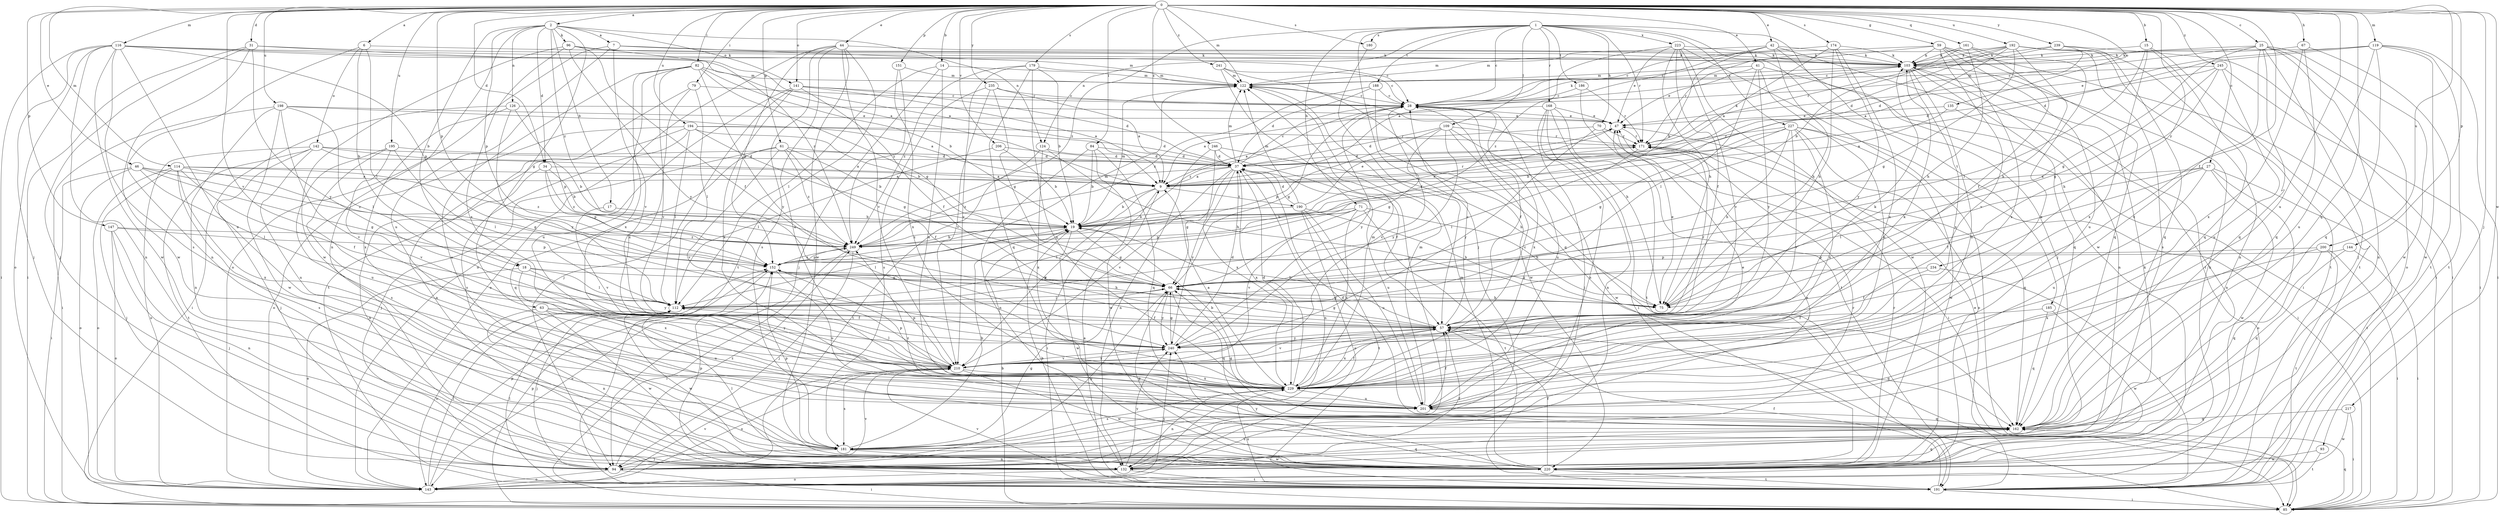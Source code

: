 strict digraph  {
0;
1;
2;
6;
7;
9;
14;
15;
17;
18;
19;
25;
27;
28;
31;
34;
37;
41;
42;
44;
46;
47;
57;
59;
61;
63;
66;
67;
70;
71;
75;
79;
82;
84;
85;
93;
94;
96;
103;
109;
112;
114;
116;
119;
122;
124;
126;
132;
135;
141;
142;
143;
144;
147;
151;
152;
161;
162;
168;
171;
174;
179;
180;
181;
185;
186;
188;
190;
191;
192;
194;
195;
198;
200;
201;
206;
210;
217;
220;
223;
227;
229;
234;
235;
239;
240;
241;
245;
246;
249;
0 -> 2  [label=a];
0 -> 6  [label=a];
0 -> 14  [label=b];
0 -> 15  [label=b];
0 -> 25  [label=c];
0 -> 27  [label=c];
0 -> 31  [label=d];
0 -> 34  [label=d];
0 -> 41  [label=e];
0 -> 42  [label=e];
0 -> 44  [label=e];
0 -> 46  [label=e];
0 -> 57  [label=f];
0 -> 59  [label=g];
0 -> 61  [label=g];
0 -> 67  [label=h];
0 -> 79  [label=i];
0 -> 82  [label=i];
0 -> 84  [label=i];
0 -> 93  [label=j];
0 -> 114  [label=m];
0 -> 116  [label=m];
0 -> 119  [label=m];
0 -> 122  [label=m];
0 -> 135  [label=o];
0 -> 141  [label=o];
0 -> 144  [label=p];
0 -> 147  [label=p];
0 -> 151  [label=p];
0 -> 152  [label=p];
0 -> 161  [label=q];
0 -> 162  [label=q];
0 -> 174  [label=s];
0 -> 179  [label=s];
0 -> 180  [label=s];
0 -> 192  [label=u];
0 -> 194  [label=u];
0 -> 195  [label=u];
0 -> 198  [label=u];
0 -> 200  [label=u];
0 -> 201  [label=u];
0 -> 206  [label=v];
0 -> 210  [label=v];
0 -> 217  [label=w];
0 -> 234  [label=y];
0 -> 235  [label=y];
0 -> 239  [label=y];
0 -> 241  [label=z];
0 -> 245  [label=z];
0 -> 246  [label=z];
1 -> 28  [label=c];
1 -> 70  [label=h];
1 -> 71  [label=h];
1 -> 94  [label=j];
1 -> 109  [label=l];
1 -> 124  [label=n];
1 -> 168  [label=r];
1 -> 171  [label=r];
1 -> 180  [label=s];
1 -> 185  [label=t];
1 -> 186  [label=t];
1 -> 188  [label=t];
1 -> 220  [label=w];
1 -> 223  [label=x];
1 -> 227  [label=x];
1 -> 249  [label=z];
2 -> 7  [label=a];
2 -> 17  [label=b];
2 -> 18  [label=b];
2 -> 34  [label=d];
2 -> 63  [label=g];
2 -> 96  [label=k];
2 -> 124  [label=n];
2 -> 126  [label=n];
2 -> 132  [label=n];
2 -> 141  [label=o];
2 -> 152  [label=p];
2 -> 249  [label=z];
6 -> 18  [label=b];
6 -> 103  [label=k];
6 -> 112  [label=l];
6 -> 132  [label=n];
6 -> 142  [label=o];
7 -> 103  [label=k];
7 -> 122  [label=m];
7 -> 143  [label=o];
7 -> 201  [label=u];
7 -> 210  [label=v];
9 -> 19  [label=b];
9 -> 85  [label=i];
9 -> 171  [label=r];
9 -> 190  [label=t];
9 -> 210  [label=v];
14 -> 94  [label=j];
14 -> 112  [label=l];
14 -> 122  [label=m];
14 -> 201  [label=u];
15 -> 103  [label=k];
15 -> 112  [label=l];
15 -> 162  [label=q];
15 -> 191  [label=t];
15 -> 229  [label=x];
17 -> 19  [label=b];
17 -> 210  [label=v];
18 -> 66  [label=g];
18 -> 112  [label=l];
18 -> 143  [label=o];
18 -> 229  [label=x];
18 -> 240  [label=y];
19 -> 47  [label=e];
19 -> 66  [label=g];
19 -> 112  [label=l];
19 -> 122  [label=m];
19 -> 220  [label=w];
19 -> 249  [label=z];
25 -> 28  [label=c];
25 -> 66  [label=g];
25 -> 94  [label=j];
25 -> 103  [label=k];
25 -> 132  [label=n];
25 -> 143  [label=o];
25 -> 162  [label=q];
25 -> 220  [label=w];
25 -> 229  [label=x];
27 -> 9  [label=a];
27 -> 57  [label=f];
27 -> 112  [label=l];
27 -> 143  [label=o];
27 -> 191  [label=t];
27 -> 201  [label=u];
27 -> 220  [label=w];
28 -> 47  [label=e];
28 -> 57  [label=f];
28 -> 66  [label=g];
28 -> 103  [label=k];
28 -> 201  [label=u];
28 -> 229  [label=x];
28 -> 240  [label=y];
28 -> 249  [label=z];
31 -> 9  [label=a];
31 -> 85  [label=i];
31 -> 94  [label=j];
31 -> 103  [label=k];
31 -> 220  [label=w];
31 -> 240  [label=y];
34 -> 9  [label=a];
34 -> 19  [label=b];
34 -> 132  [label=n];
34 -> 152  [label=p];
34 -> 249  [label=z];
37 -> 9  [label=a];
37 -> 28  [label=c];
37 -> 66  [label=g];
37 -> 122  [label=m];
37 -> 132  [label=n];
37 -> 201  [label=u];
37 -> 210  [label=v];
37 -> 229  [label=x];
37 -> 240  [label=y];
37 -> 249  [label=z];
41 -> 47  [label=e];
41 -> 85  [label=i];
41 -> 112  [label=l];
41 -> 122  [label=m];
41 -> 201  [label=u];
41 -> 240  [label=y];
42 -> 9  [label=a];
42 -> 19  [label=b];
42 -> 75  [label=h];
42 -> 94  [label=j];
42 -> 103  [label=k];
42 -> 122  [label=m];
42 -> 191  [label=t];
44 -> 103  [label=k];
44 -> 143  [label=o];
44 -> 152  [label=p];
44 -> 181  [label=s];
44 -> 191  [label=t];
44 -> 201  [label=u];
44 -> 210  [label=v];
44 -> 220  [label=w];
46 -> 9  [label=a];
46 -> 66  [label=g];
46 -> 85  [label=i];
46 -> 112  [label=l];
46 -> 143  [label=o];
46 -> 249  [label=z];
47 -> 171  [label=r];
57 -> 19  [label=b];
57 -> 28  [label=c];
57 -> 66  [label=g];
57 -> 162  [label=q];
57 -> 171  [label=r];
57 -> 210  [label=v];
57 -> 229  [label=x];
57 -> 240  [label=y];
59 -> 28  [label=c];
59 -> 85  [label=i];
59 -> 103  [label=k];
59 -> 162  [label=q];
59 -> 171  [label=r];
59 -> 201  [label=u];
59 -> 210  [label=v];
59 -> 229  [label=x];
61 -> 19  [label=b];
61 -> 37  [label=d];
61 -> 57  [label=f];
61 -> 94  [label=j];
61 -> 162  [label=q];
61 -> 210  [label=v];
61 -> 249  [label=z];
63 -> 57  [label=f];
63 -> 132  [label=n];
63 -> 201  [label=u];
63 -> 220  [label=w];
63 -> 240  [label=y];
66 -> 75  [label=h];
66 -> 112  [label=l];
66 -> 162  [label=q];
66 -> 240  [label=y];
67 -> 103  [label=k];
67 -> 162  [label=q];
67 -> 191  [label=t];
67 -> 229  [label=x];
70 -> 9  [label=a];
70 -> 85  [label=i];
70 -> 171  [label=r];
70 -> 240  [label=y];
71 -> 19  [label=b];
71 -> 75  [label=h];
71 -> 112  [label=l];
71 -> 152  [label=p];
71 -> 191  [label=t];
71 -> 210  [label=v];
71 -> 229  [label=x];
75 -> 47  [label=e];
75 -> 66  [label=g];
79 -> 28  [label=c];
79 -> 112  [label=l];
79 -> 191  [label=t];
79 -> 229  [label=x];
82 -> 19  [label=b];
82 -> 66  [label=g];
82 -> 122  [label=m];
82 -> 181  [label=s];
82 -> 201  [label=u];
82 -> 210  [label=v];
82 -> 229  [label=x];
82 -> 240  [label=y];
84 -> 19  [label=b];
84 -> 37  [label=d];
84 -> 132  [label=n];
84 -> 162  [label=q];
84 -> 220  [label=w];
85 -> 19  [label=b];
85 -> 152  [label=p];
85 -> 162  [label=q];
93 -> 191  [label=t];
93 -> 220  [label=w];
94 -> 47  [label=e];
94 -> 66  [label=g];
94 -> 85  [label=i];
94 -> 143  [label=o];
94 -> 171  [label=r];
94 -> 210  [label=v];
94 -> 249  [label=z];
96 -> 57  [label=f];
96 -> 103  [label=k];
96 -> 220  [label=w];
96 -> 229  [label=x];
96 -> 240  [label=y];
96 -> 249  [label=z];
103 -> 122  [label=m];
103 -> 132  [label=n];
103 -> 162  [label=q];
103 -> 201  [label=u];
103 -> 229  [label=x];
109 -> 37  [label=d];
109 -> 66  [label=g];
109 -> 85  [label=i];
109 -> 152  [label=p];
109 -> 171  [label=r];
109 -> 220  [label=w];
109 -> 240  [label=y];
112 -> 57  [label=f];
112 -> 94  [label=j];
112 -> 143  [label=o];
112 -> 220  [label=w];
114 -> 9  [label=a];
114 -> 57  [label=f];
114 -> 66  [label=g];
114 -> 94  [label=j];
114 -> 143  [label=o];
114 -> 181  [label=s];
114 -> 229  [label=x];
114 -> 249  [label=z];
116 -> 9  [label=a];
116 -> 28  [label=c];
116 -> 85  [label=i];
116 -> 94  [label=j];
116 -> 103  [label=k];
116 -> 132  [label=n];
116 -> 143  [label=o];
116 -> 152  [label=p];
116 -> 181  [label=s];
116 -> 201  [label=u];
116 -> 220  [label=w];
119 -> 37  [label=d];
119 -> 47  [label=e];
119 -> 85  [label=i];
119 -> 103  [label=k];
119 -> 162  [label=q];
119 -> 191  [label=t];
119 -> 201  [label=u];
119 -> 220  [label=w];
122 -> 28  [label=c];
122 -> 75  [label=h];
124 -> 37  [label=d];
124 -> 75  [label=h];
124 -> 191  [label=t];
124 -> 229  [label=x];
126 -> 47  [label=e];
126 -> 85  [label=i];
126 -> 152  [label=p];
126 -> 229  [label=x];
126 -> 240  [label=y];
132 -> 57  [label=f];
132 -> 103  [label=k];
132 -> 143  [label=o];
132 -> 152  [label=p];
132 -> 162  [label=q];
132 -> 191  [label=t];
132 -> 240  [label=y];
135 -> 9  [label=a];
135 -> 47  [label=e];
135 -> 132  [label=n];
141 -> 9  [label=a];
141 -> 28  [label=c];
141 -> 37  [label=d];
141 -> 57  [label=f];
141 -> 94  [label=j];
141 -> 143  [label=o];
141 -> 229  [label=x];
142 -> 9  [label=a];
142 -> 19  [label=b];
142 -> 37  [label=d];
142 -> 94  [label=j];
142 -> 143  [label=o];
142 -> 191  [label=t];
142 -> 201  [label=u];
143 -> 112  [label=l];
143 -> 152  [label=p];
143 -> 210  [label=v];
143 -> 240  [label=y];
144 -> 85  [label=i];
144 -> 152  [label=p];
144 -> 162  [label=q];
147 -> 94  [label=j];
147 -> 132  [label=n];
147 -> 143  [label=o];
147 -> 152  [label=p];
147 -> 249  [label=z];
151 -> 122  [label=m];
151 -> 229  [label=x];
151 -> 249  [label=z];
152 -> 66  [label=g];
152 -> 75  [label=h];
152 -> 122  [label=m];
152 -> 143  [label=o];
152 -> 201  [label=u];
152 -> 249  [label=z];
161 -> 19  [label=b];
161 -> 57  [label=f];
161 -> 75  [label=h];
161 -> 103  [label=k];
161 -> 229  [label=x];
162 -> 37  [label=d];
162 -> 66  [label=g];
162 -> 181  [label=s];
162 -> 249  [label=z];
168 -> 9  [label=a];
168 -> 47  [label=e];
168 -> 85  [label=i];
168 -> 94  [label=j];
168 -> 132  [label=n];
168 -> 181  [label=s];
168 -> 191  [label=t];
171 -> 37  [label=d];
171 -> 103  [label=k];
171 -> 112  [label=l];
171 -> 162  [label=q];
174 -> 9  [label=a];
174 -> 75  [label=h];
174 -> 103  [label=k];
174 -> 122  [label=m];
174 -> 229  [label=x];
174 -> 240  [label=y];
179 -> 19  [label=b];
179 -> 122  [label=m];
179 -> 162  [label=q];
179 -> 201  [label=u];
179 -> 210  [label=v];
179 -> 249  [label=z];
180 -> 57  [label=f];
181 -> 19  [label=b];
181 -> 66  [label=g];
181 -> 94  [label=j];
181 -> 132  [label=n];
181 -> 152  [label=p];
181 -> 220  [label=w];
185 -> 57  [label=f];
185 -> 162  [label=q];
185 -> 220  [label=w];
186 -> 28  [label=c];
186 -> 171  [label=r];
186 -> 191  [label=t];
188 -> 28  [label=c];
188 -> 37  [label=d];
188 -> 220  [label=w];
188 -> 249  [label=z];
190 -> 19  [label=b];
190 -> 37  [label=d];
190 -> 47  [label=e];
190 -> 75  [label=h];
190 -> 122  [label=m];
190 -> 143  [label=o];
190 -> 191  [label=t];
190 -> 201  [label=u];
191 -> 9  [label=a];
191 -> 19  [label=b];
191 -> 47  [label=e];
191 -> 57  [label=f];
191 -> 85  [label=i];
191 -> 112  [label=l];
191 -> 210  [label=v];
191 -> 229  [label=x];
192 -> 9  [label=a];
192 -> 28  [label=c];
192 -> 37  [label=d];
192 -> 66  [label=g];
192 -> 75  [label=h];
192 -> 103  [label=k];
192 -> 132  [label=n];
192 -> 171  [label=r];
192 -> 181  [label=s];
192 -> 191  [label=t];
194 -> 19  [label=b];
194 -> 37  [label=d];
194 -> 66  [label=g];
194 -> 112  [label=l];
194 -> 132  [label=n];
194 -> 143  [label=o];
194 -> 171  [label=r];
194 -> 181  [label=s];
195 -> 37  [label=d];
195 -> 112  [label=l];
195 -> 181  [label=s];
195 -> 201  [label=u];
195 -> 210  [label=v];
198 -> 9  [label=a];
198 -> 47  [label=e];
198 -> 85  [label=i];
198 -> 112  [label=l];
198 -> 132  [label=n];
198 -> 210  [label=v];
198 -> 220  [label=w];
200 -> 85  [label=i];
200 -> 152  [label=p];
200 -> 162  [label=q];
200 -> 191  [label=t];
200 -> 229  [label=x];
201 -> 47  [label=e];
201 -> 57  [label=f];
201 -> 122  [label=m];
201 -> 162  [label=q];
206 -> 19  [label=b];
206 -> 37  [label=d];
206 -> 112  [label=l];
210 -> 28  [label=c];
210 -> 103  [label=k];
210 -> 112  [label=l];
210 -> 143  [label=o];
210 -> 152  [label=p];
210 -> 181  [label=s];
210 -> 220  [label=w];
210 -> 229  [label=x];
210 -> 240  [label=y];
217 -> 85  [label=i];
217 -> 162  [label=q];
217 -> 220  [label=w];
220 -> 57  [label=f];
220 -> 66  [label=g];
220 -> 103  [label=k];
220 -> 112  [label=l];
220 -> 122  [label=m];
220 -> 162  [label=q];
220 -> 171  [label=r];
220 -> 191  [label=t];
220 -> 240  [label=y];
223 -> 47  [label=e];
223 -> 57  [label=f];
223 -> 75  [label=h];
223 -> 85  [label=i];
223 -> 103  [label=k];
223 -> 210  [label=v];
223 -> 220  [label=w];
223 -> 249  [label=z];
227 -> 19  [label=b];
227 -> 66  [label=g];
227 -> 75  [label=h];
227 -> 85  [label=i];
227 -> 143  [label=o];
227 -> 171  [label=r];
227 -> 210  [label=v];
227 -> 220  [label=w];
227 -> 229  [label=x];
229 -> 9  [label=a];
229 -> 19  [label=b];
229 -> 28  [label=c];
229 -> 37  [label=d];
229 -> 57  [label=f];
229 -> 122  [label=m];
229 -> 132  [label=n];
229 -> 152  [label=p];
229 -> 181  [label=s];
229 -> 201  [label=u];
234 -> 57  [label=f];
234 -> 66  [label=g];
234 -> 191  [label=t];
235 -> 9  [label=a];
235 -> 28  [label=c];
235 -> 66  [label=g];
235 -> 181  [label=s];
235 -> 210  [label=v];
239 -> 28  [label=c];
239 -> 37  [label=d];
239 -> 85  [label=i];
239 -> 103  [label=k];
239 -> 162  [label=q];
240 -> 37  [label=d];
240 -> 66  [label=g];
240 -> 103  [label=k];
240 -> 210  [label=v];
241 -> 28  [label=c];
241 -> 122  [label=m];
241 -> 162  [label=q];
241 -> 181  [label=s];
245 -> 37  [label=d];
245 -> 66  [label=g];
245 -> 75  [label=h];
245 -> 85  [label=i];
245 -> 122  [label=m];
245 -> 201  [label=u];
246 -> 37  [label=d];
246 -> 57  [label=f];
246 -> 75  [label=h];
246 -> 132  [label=n];
246 -> 229  [label=x];
249 -> 19  [label=b];
249 -> 85  [label=i];
249 -> 94  [label=j];
249 -> 152  [label=p];
}
